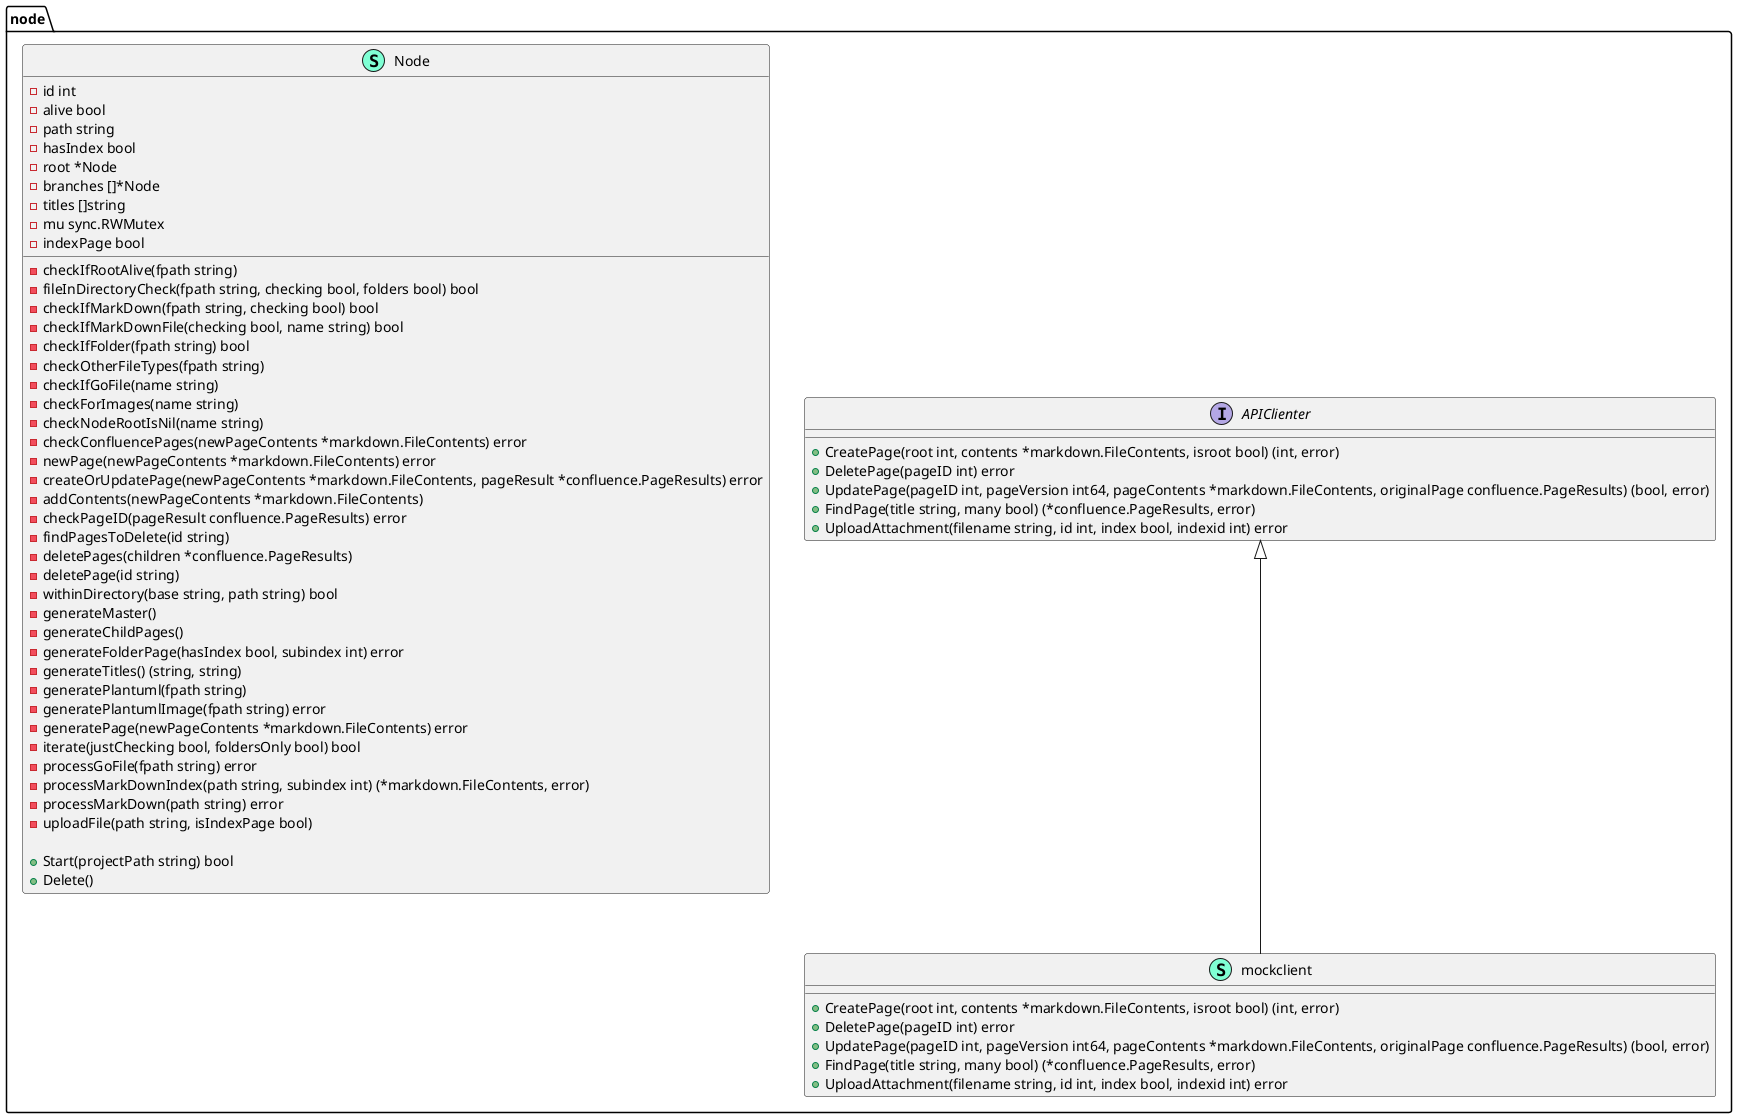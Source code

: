@startuml
namespace node {
    interface APIClienter  {
        + CreatePage(root int, contents *markdown.FileContents, isroot bool) (int, error)
        + DeletePage(pageID int) error
        + UpdatePage(pageID int, pageVersion int64, pageContents *markdown.FileContents, originalPage confluence.PageResults) (bool, error)
        + FindPage(title string, many bool) (*confluence.PageResults, error)
        + UploadAttachment(filename string, id int, index bool, indexid int) error

    }
    class Node << (S,Aquamarine) >> {
        - id int
        - alive bool
        - path string
        - hasIndex bool
        - root *Node
        - branches []*Node
        - titles []string
        - mu sync.RWMutex
        - indexPage bool

        - checkIfRootAlive(fpath string) 
        - fileInDirectoryCheck(fpath string, checking bool, folders bool) bool
        - checkIfMarkDown(fpath string, checking bool) bool
        - checkIfMarkDownFile(checking bool, name string) bool
        - checkIfFolder(fpath string) bool
        - checkOtherFileTypes(fpath string) 
        - checkIfGoFile(name string) 
        - checkForImages(name string) 
        - checkNodeRootIsNil(name string) 
        - checkConfluencePages(newPageContents *markdown.FileContents) error
        - newPage(newPageContents *markdown.FileContents) error
        - createOrUpdatePage(newPageContents *markdown.FileContents, pageResult *confluence.PageResults) error
        - addContents(newPageContents *markdown.FileContents) 
        - checkPageID(pageResult confluence.PageResults) error
        - findPagesToDelete(id string) 
        - deletePages(children *confluence.PageResults) 
        - deletePage(id string) 
        - withinDirectory(base string, path string) bool
        - generateMaster() 
        - generateChildPages() 
        - generateFolderPage(hasIndex bool, subindex int) error
        - generateTitles() (string, string)
        - generatePlantuml(fpath string) 
        - generatePlantumlImage(fpath string) error
        - generatePage(newPageContents *markdown.FileContents) error
        - iterate(justChecking bool, foldersOnly bool) bool
        - processGoFile(fpath string) error
        - processMarkDownIndex(path string, subindex int) (*markdown.FileContents, error)
        - processMarkDown(path string) error
        - uploadFile(path string, isIndexPage bool) 

        + Start(projectPath string) bool
        + Delete() 

    }
    class mockclient << (S,Aquamarine) >> {
        + CreatePage(root int, contents *markdown.FileContents, isroot bool) (int, error)
        + DeletePage(pageID int) error
        + UpdatePage(pageID int, pageVersion int64, pageContents *markdown.FileContents, originalPage confluence.PageResults) (bool, error)
        + FindPage(title string, many bool) (*confluence.PageResults, error)
        + UploadAttachment(filename string, id int, index bool, indexid int) error

    }
}

"node.APIClienter" <|-- "node.mockclient"

@enduml

